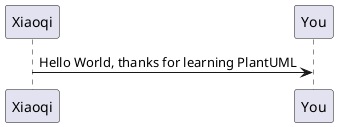 'Author: Xiaoqi Zhao
'Date: 2024/05/25

@startuml
Xiaoqi -> You: Hello World, thanks for learning PlantUML
@enduml